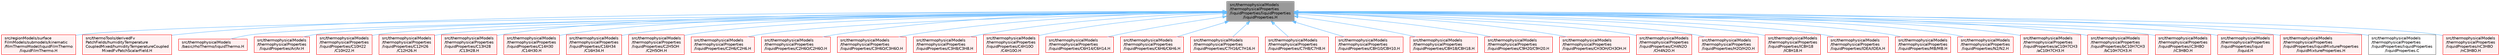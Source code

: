 digraph "src/thermophysicalModels/thermophysicalProperties/liquidProperties/liquidProperties/liquidProperties.H"
{
 // LATEX_PDF_SIZE
  bgcolor="transparent";
  edge [fontname=Helvetica,fontsize=10,labelfontname=Helvetica,labelfontsize=10];
  node [fontname=Helvetica,fontsize=10,shape=box,height=0.2,width=0.4];
  Node1 [id="Node000001",label="src/thermophysicalModels\l/thermophysicalProperties\l/liquidProperties/liquidProperties\l/liquidProperties.H",height=0.2,width=0.4,color="gray40", fillcolor="grey60", style="filled", fontcolor="black",tooltip=" "];
  Node1 -> Node2 [id="edge1_Node000001_Node000002",dir="back",color="steelblue1",style="solid",tooltip=" "];
  Node2 [id="Node000002",label="src/regionModels/surface\lFilmModels/submodels/kinematic\l/filmThermoModel/liquidFilmThermo\l/liquidFilmThermo.H",height=0.2,width=0.4,color="red", fillcolor="#FFF0F0", style="filled",URL="$liquidFilmThermo_8H.html",tooltip=" "];
  Node1 -> Node4 [id="edge2_Node000001_Node000004",dir="back",color="steelblue1",style="solid",tooltip=" "];
  Node4 [id="Node000004",label="src/thermoTools/derivedFv\lPatchFields/humidityTemperature\lCoupledMixed/humidityTemperatureCoupled\lMixedFvPatchScalarField.H",height=0.2,width=0.4,color="red", fillcolor="#FFF0F0", style="filled",URL="$humidityTemperatureCoupledMixedFvPatchScalarField_8H.html",tooltip=" "];
  Node1 -> Node6 [id="edge3_Node000001_Node000006",dir="back",color="steelblue1",style="solid",tooltip=" "];
  Node6 [id="Node000006",label="src/thermophysicalModels\l/basic/rhoThermo/liquidThermo.H",height=0.2,width=0.4,color="red", fillcolor="#FFF0F0", style="filled",URL="$liquidThermo_8H.html",tooltip=" "];
  Node1 -> Node8 [id="edge4_Node000001_Node000008",dir="back",color="steelblue1",style="solid",tooltip=" "];
  Node8 [id="Node000008",label="src/thermophysicalModels\l/thermophysicalProperties\l/liquidProperties/Ar/Ar.H",height=0.2,width=0.4,color="red", fillcolor="#FFF0F0", style="filled",URL="$Ar_8H.html",tooltip=" "];
  Node1 -> Node10 [id="edge5_Node000001_Node000010",dir="back",color="steelblue1",style="solid",tooltip=" "];
  Node10 [id="Node000010",label="src/thermophysicalModels\l/thermophysicalProperties\l/liquidProperties/C10H22\l/C10H22.H",height=0.2,width=0.4,color="red", fillcolor="#FFF0F0", style="filled",URL="$C10H22_8H.html",tooltip=" "];
  Node1 -> Node12 [id="edge6_Node000001_Node000012",dir="back",color="steelblue1",style="solid",tooltip=" "];
  Node12 [id="Node000012",label="src/thermophysicalModels\l/thermophysicalProperties\l/liquidProperties/C12H26\l/C12H26.H",height=0.2,width=0.4,color="red", fillcolor="#FFF0F0", style="filled",URL="$C12H26_8H.html",tooltip=" "];
  Node1 -> Node14 [id="edge7_Node000001_Node000014",dir="back",color="steelblue1",style="solid",tooltip=" "];
  Node14 [id="Node000014",label="src/thermophysicalModels\l/thermophysicalProperties\l/liquidProperties/C13H28\l/C13H28.H",height=0.2,width=0.4,color="red", fillcolor="#FFF0F0", style="filled",URL="$C13H28_8H.html",tooltip=" "];
  Node1 -> Node16 [id="edge8_Node000001_Node000016",dir="back",color="steelblue1",style="solid",tooltip=" "];
  Node16 [id="Node000016",label="src/thermophysicalModels\l/thermophysicalProperties\l/liquidProperties/C14H30\l/C14H30.H",height=0.2,width=0.4,color="red", fillcolor="#FFF0F0", style="filled",URL="$C14H30_8H.html",tooltip=" "];
  Node1 -> Node18 [id="edge9_Node000001_Node000018",dir="back",color="steelblue1",style="solid",tooltip=" "];
  Node18 [id="Node000018",label="src/thermophysicalModels\l/thermophysicalProperties\l/liquidProperties/C16H34\l/C16H34.H",height=0.2,width=0.4,color="red", fillcolor="#FFF0F0", style="filled",URL="$C16H34_8H.html",tooltip=" "];
  Node1 -> Node20 [id="edge10_Node000001_Node000020",dir="back",color="steelblue1",style="solid",tooltip=" "];
  Node20 [id="Node000020",label="src/thermophysicalModels\l/thermophysicalProperties\l/liquidProperties/C2H5OH\l/C2H5OH.H",height=0.2,width=0.4,color="red", fillcolor="#FFF0F0", style="filled",URL="$C2H5OH_8H.html",tooltip=" "];
  Node1 -> Node22 [id="edge11_Node000001_Node000022",dir="back",color="steelblue1",style="solid",tooltip=" "];
  Node22 [id="Node000022",label="src/thermophysicalModels\l/thermophysicalProperties\l/liquidProperties/C2H6/C2H6.H",height=0.2,width=0.4,color="red", fillcolor="#FFF0F0", style="filled",URL="$C2H6_8H.html",tooltip=" "];
  Node1 -> Node24 [id="edge12_Node000001_Node000024",dir="back",color="steelblue1",style="solid",tooltip=" "];
  Node24 [id="Node000024",label="src/thermophysicalModels\l/thermophysicalProperties\l/liquidProperties/C2H6O/C2H6O.H",height=0.2,width=0.4,color="red", fillcolor="#FFF0F0", style="filled",URL="$C2H6O_8H.html",tooltip=" "];
  Node1 -> Node26 [id="edge13_Node000001_Node000026",dir="back",color="steelblue1",style="solid",tooltip=" "];
  Node26 [id="Node000026",label="src/thermophysicalModels\l/thermophysicalProperties\l/liquidProperties/C3H6O/C3H6O.H",height=0.2,width=0.4,color="red", fillcolor="#FFF0F0", style="filled",URL="$C3H6O_8H.html",tooltip=" "];
  Node1 -> Node28 [id="edge14_Node000001_Node000028",dir="back",color="steelblue1",style="solid",tooltip=" "];
  Node28 [id="Node000028",label="src/thermophysicalModels\l/thermophysicalProperties\l/liquidProperties/C3H8/C3H8.H",height=0.2,width=0.4,color="red", fillcolor="#FFF0F0", style="filled",URL="$C3H8_8H.html",tooltip=" "];
  Node1 -> Node30 [id="edge15_Node000001_Node000030",dir="back",color="steelblue1",style="solid",tooltip=" "];
  Node30 [id="Node000030",label="src/thermophysicalModels\l/thermophysicalProperties\l/liquidProperties/C4H10O\l/C4H10O.H",height=0.2,width=0.4,color="red", fillcolor="#FFF0F0", style="filled",URL="$C4H10O_8H.html",tooltip=" "];
  Node1 -> Node32 [id="edge16_Node000001_Node000032",dir="back",color="steelblue1",style="solid",tooltip=" "];
  Node32 [id="Node000032",label="src/thermophysicalModels\l/thermophysicalProperties\l/liquidProperties/C6H14/C6H14.H",height=0.2,width=0.4,color="red", fillcolor="#FFF0F0", style="filled",URL="$C6H14_8H.html",tooltip=" "];
  Node1 -> Node34 [id="edge17_Node000001_Node000034",dir="back",color="steelblue1",style="solid",tooltip=" "];
  Node34 [id="Node000034",label="src/thermophysicalModels\l/thermophysicalProperties\l/liquidProperties/C6H6/C6H6.H",height=0.2,width=0.4,color="red", fillcolor="#FFF0F0", style="filled",URL="$C6H6_8H.html",tooltip=" "];
  Node1 -> Node36 [id="edge18_Node000001_Node000036",dir="back",color="steelblue1",style="solid",tooltip=" "];
  Node36 [id="Node000036",label="src/thermophysicalModels\l/thermophysicalProperties\l/liquidProperties/C7H16/C7H16.H",height=0.2,width=0.4,color="red", fillcolor="#FFF0F0", style="filled",URL="$C7H16_8H.html",tooltip=" "];
  Node1 -> Node38 [id="edge19_Node000001_Node000038",dir="back",color="steelblue1",style="solid",tooltip=" "];
  Node38 [id="Node000038",label="src/thermophysicalModels\l/thermophysicalProperties\l/liquidProperties/C7H8/C7H8.H",height=0.2,width=0.4,color="red", fillcolor="#FFF0F0", style="filled",URL="$C7H8_8H.html",tooltip=" "];
  Node1 -> Node40 [id="edge20_Node000001_Node000040",dir="back",color="steelblue1",style="solid",tooltip=" "];
  Node40 [id="Node000040",label="src/thermophysicalModels\l/thermophysicalProperties\l/liquidProperties/C8H10/C8H10.H",height=0.2,width=0.4,color="red", fillcolor="#FFF0F0", style="filled",URL="$C8H10_8H.html",tooltip=" "];
  Node1 -> Node42 [id="edge21_Node000001_Node000042",dir="back",color="steelblue1",style="solid",tooltip=" "];
  Node42 [id="Node000042",label="src/thermophysicalModels\l/thermophysicalProperties\l/liquidProperties/C8H18/C8H18.H",height=0.2,width=0.4,color="red", fillcolor="#FFF0F0", style="filled",URL="$C8H18_8H.html",tooltip=" "];
  Node1 -> Node44 [id="edge22_Node000001_Node000044",dir="back",color="steelblue1",style="solid",tooltip=" "];
  Node44 [id="Node000044",label="src/thermophysicalModels\l/thermophysicalProperties\l/liquidProperties/C9H20/C9H20.H",height=0.2,width=0.4,color="red", fillcolor="#FFF0F0", style="filled",URL="$C9H20_8H.html",tooltip=" "];
  Node1 -> Node46 [id="edge23_Node000001_Node000046",dir="back",color="steelblue1",style="solid",tooltip=" "];
  Node46 [id="Node000046",label="src/thermophysicalModels\l/thermophysicalProperties\l/liquidProperties/CH3OH/CH3OH.H",height=0.2,width=0.4,color="red", fillcolor="#FFF0F0", style="filled",URL="$CH3OH_8H.html",tooltip=" "];
  Node1 -> Node48 [id="edge24_Node000001_Node000048",dir="back",color="steelblue1",style="solid",tooltip=" "];
  Node48 [id="Node000048",label="src/thermophysicalModels\l/thermophysicalProperties\l/liquidProperties/CH4N2O\l/CH4N2O.H",height=0.2,width=0.4,color="red", fillcolor="#FFF0F0", style="filled",URL="$CH4N2O_8H.html",tooltip=" "];
  Node1 -> Node50 [id="edge25_Node000001_Node000050",dir="back",color="steelblue1",style="solid",tooltip=" "];
  Node50 [id="Node000050",label="src/thermophysicalModels\l/thermophysicalProperties\l/liquidProperties/H2O/H2O.H",height=0.2,width=0.4,color="red", fillcolor="#FFF0F0", style="filled",URL="$H2O_8H.html",tooltip=" "];
  Node1 -> Node52 [id="edge26_Node000001_Node000052",dir="back",color="steelblue1",style="solid",tooltip=" "];
  Node52 [id="Node000052",label="src/thermophysicalModels\l/thermophysicalProperties\l/liquidProperties/IC8H18\l/IC8H18.H",height=0.2,width=0.4,color="red", fillcolor="#FFF0F0", style="filled",URL="$IC8H18_8H.html",tooltip=" "];
  Node1 -> Node54 [id="edge27_Node000001_Node000054",dir="back",color="steelblue1",style="solid",tooltip=" "];
  Node54 [id="Node000054",label="src/thermophysicalModels\l/thermophysicalProperties\l/liquidProperties/IDEA/IDEA.H",height=0.2,width=0.4,color="red", fillcolor="#FFF0F0", style="filled",URL="$IDEA_8H.html",tooltip=" "];
  Node1 -> Node56 [id="edge28_Node000001_Node000056",dir="back",color="steelblue1",style="solid",tooltip=" "];
  Node56 [id="Node000056",label="src/thermophysicalModels\l/thermophysicalProperties\l/liquidProperties/MB/MB.H",height=0.2,width=0.4,color="red", fillcolor="#FFF0F0", style="filled",URL="$MB_8H.html",tooltip=" "];
  Node1 -> Node58 [id="edge29_Node000001_Node000058",dir="back",color="steelblue1",style="solid",tooltip=" "];
  Node58 [id="Node000058",label="src/thermophysicalModels\l/thermophysicalProperties\l/liquidProperties/N2/N2.H",height=0.2,width=0.4,color="red", fillcolor="#FFF0F0", style="filled",URL="$N2_8H.html",tooltip=" "];
  Node1 -> Node60 [id="edge30_Node000001_Node000060",dir="back",color="steelblue1",style="solid",tooltip=" "];
  Node60 [id="Node000060",label="src/thermophysicalModels\l/thermophysicalProperties\l/liquidProperties/aC10H7CH3\l/aC10H7CH3.H",height=0.2,width=0.4,color="red", fillcolor="#FFF0F0", style="filled",URL="$aC10H7CH3_8H.html",tooltip=" "];
  Node1 -> Node62 [id="edge31_Node000001_Node000062",dir="back",color="steelblue1",style="solid",tooltip=" "];
  Node62 [id="Node000062",label="src/thermophysicalModels\l/thermophysicalProperties\l/liquidProperties/bC10H7CH3\l/bC10H7CH3.H",height=0.2,width=0.4,color="red", fillcolor="#FFF0F0", style="filled",URL="$bC10H7CH3_8H.html",tooltip=" "];
  Node1 -> Node64 [id="edge32_Node000001_Node000064",dir="back",color="steelblue1",style="solid",tooltip=" "];
  Node64 [id="Node000064",label="src/thermophysicalModels\l/thermophysicalProperties\l/liquidProperties/iC3H8O\l/iC3H8O.H",height=0.2,width=0.4,color="red", fillcolor="#FFF0F0", style="filled",URL="$iC3H8O_8H.html",tooltip=" "];
  Node1 -> Node66 [id="edge33_Node000001_Node000066",dir="back",color="steelblue1",style="solid",tooltip=" "];
  Node66 [id="Node000066",label="src/thermophysicalModels\l/thermophysicalProperties\l/liquidProperties/liquid\l/liquid.H",height=0.2,width=0.4,color="red", fillcolor="#FFF0F0", style="filled",URL="$liquid_8H.html",tooltip=" "];
  Node1 -> Node68 [id="edge34_Node000001_Node000068",dir="back",color="steelblue1",style="solid",tooltip=" "];
  Node68 [id="Node000068",label="src/thermophysicalModels\l/thermophysicalProperties\l/liquidProperties/liquidMixtureProperties\l/liquidMixtureProperties.H",height=0.2,width=0.4,color="red", fillcolor="#FFF0F0", style="filled",URL="$liquidMixtureProperties_8H.html",tooltip=" "];
  Node1 -> Node164 [id="edge35_Node000001_Node000164",dir="back",color="steelblue1",style="solid",tooltip=" "];
  Node164 [id="Node000164",label="src/thermophysicalModels\l/thermophysicalProperties\l/liquidProperties/liquidProperties\l/liquidProperties.C",height=0.2,width=0.4,color="grey40", fillcolor="white", style="filled",URL="$liquidProperties_8C.html",tooltip=" "];
  Node1 -> Node165 [id="edge36_Node000001_Node000165",dir="back",color="steelblue1",style="solid",tooltip=" "];
  Node165 [id="Node000165",label="src/thermophysicalModels\l/thermophysicalProperties\l/liquidProperties/nC3H8O\l/nC3H8O.H",height=0.2,width=0.4,color="red", fillcolor="#FFF0F0", style="filled",URL="$nC3H8O_8H.html",tooltip=" "];
}
